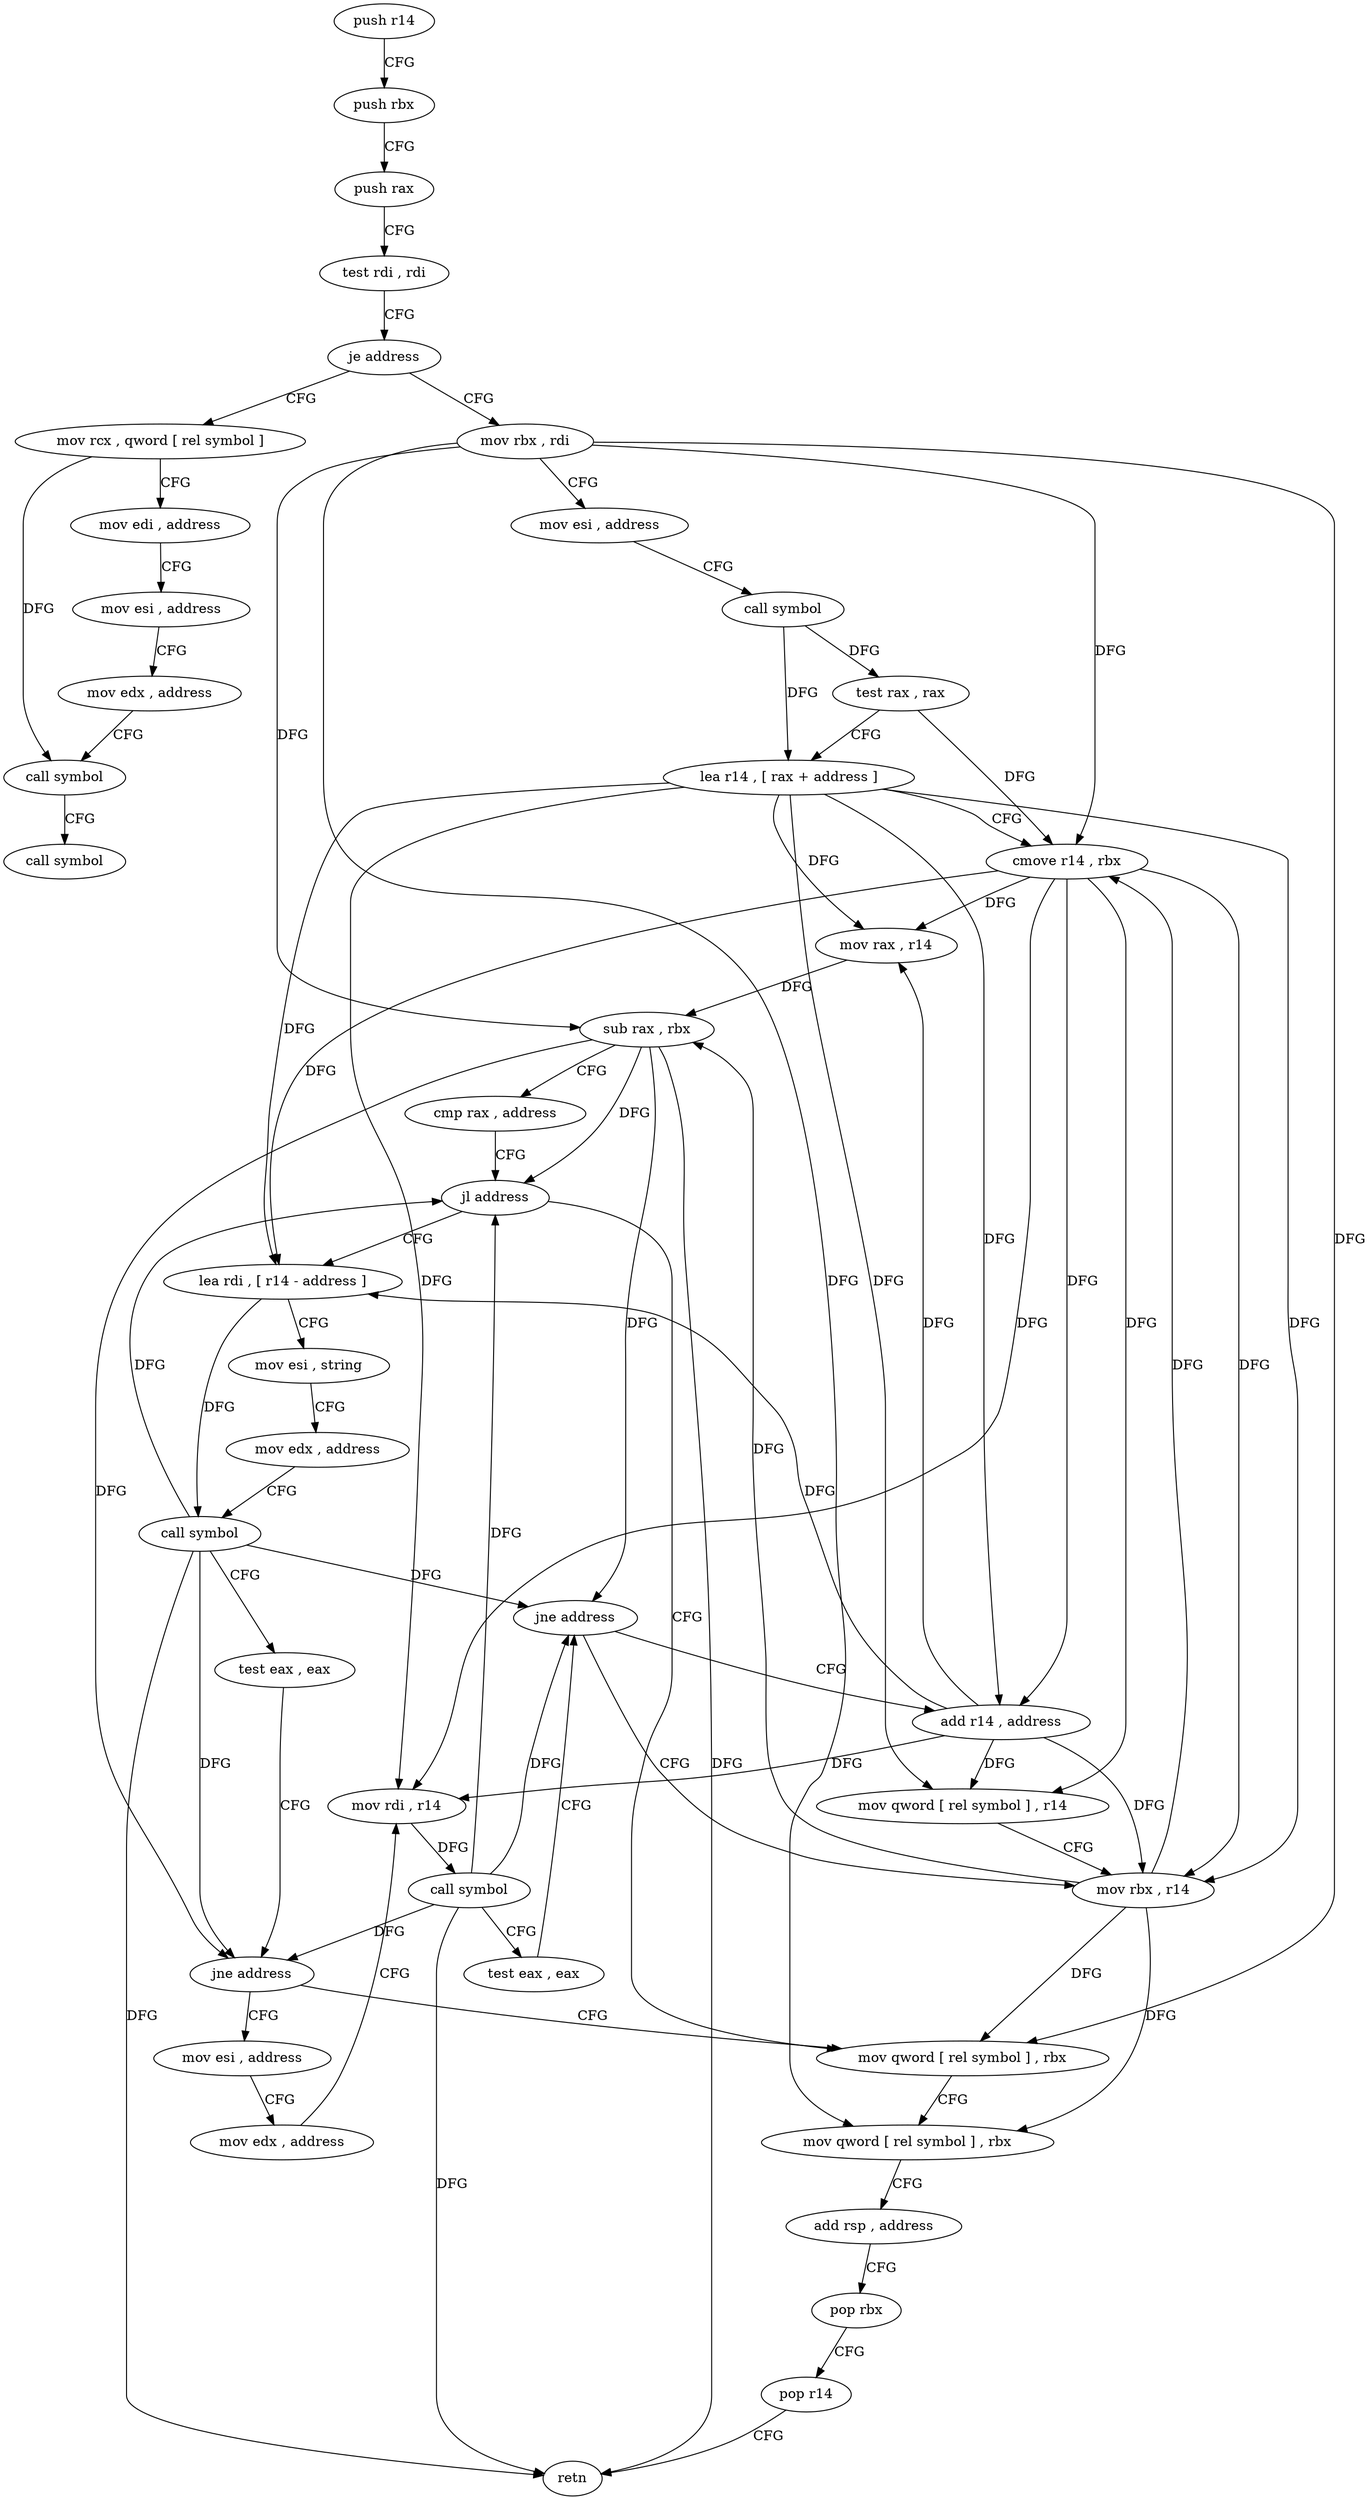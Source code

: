 digraph "func" {
"4212816" [label = "push r14" ]
"4212818" [label = "push rbx" ]
"4212819" [label = "push rax" ]
"4212820" [label = "test rdi , rdi" ]
"4212823" [label = "je address" ]
"4212942" [label = "mov rcx , qword [ rel symbol ]" ]
"4212825" [label = "mov rbx , rdi" ]
"4212949" [label = "mov edi , address" ]
"4212954" [label = "mov esi , address" ]
"4212959" [label = "mov edx , address" ]
"4212964" [label = "call symbol" ]
"4212969" [label = "call symbol" ]
"4212828" [label = "mov esi , address" ]
"4212833" [label = "call symbol" ]
"4212838" [label = "test rax , rax" ]
"4212841" [label = "lea r14 , [ rax + address ]" ]
"4212845" [label = "cmove r14 , rbx" ]
"4212849" [label = "mov rax , r14" ]
"4212852" [label = "sub rax , rbx" ]
"4212855" [label = "cmp rax , address" ]
"4212859" [label = "jl address" ]
"4212920" [label = "mov qword [ rel symbol ] , rbx" ]
"4212861" [label = "lea rdi , [ r14 - address ]" ]
"4212927" [label = "mov qword [ rel symbol ] , rbx" ]
"4212934" [label = "add rsp , address" ]
"4212938" [label = "pop rbx" ]
"4212939" [label = "pop r14" ]
"4212941" [label = "retn" ]
"4212865" [label = "mov esi , string" ]
"4212870" [label = "mov edx , address" ]
"4212875" [label = "call symbol" ]
"4212880" [label = "test eax , eax" ]
"4212882" [label = "jne address" ]
"4212884" [label = "mov esi , address" ]
"4212889" [label = "mov edx , address" ]
"4212894" [label = "mov rdi , r14" ]
"4212897" [label = "call symbol" ]
"4212902" [label = "test eax , eax" ]
"4212904" [label = "jne address" ]
"4212917" [label = "mov rbx , r14" ]
"4212906" [label = "add r14 , address" ]
"4212910" [label = "mov qword [ rel symbol ] , r14" ]
"4212816" -> "4212818" [ label = "CFG" ]
"4212818" -> "4212819" [ label = "CFG" ]
"4212819" -> "4212820" [ label = "CFG" ]
"4212820" -> "4212823" [ label = "CFG" ]
"4212823" -> "4212942" [ label = "CFG" ]
"4212823" -> "4212825" [ label = "CFG" ]
"4212942" -> "4212949" [ label = "CFG" ]
"4212942" -> "4212964" [ label = "DFG" ]
"4212825" -> "4212828" [ label = "CFG" ]
"4212825" -> "4212845" [ label = "DFG" ]
"4212825" -> "4212852" [ label = "DFG" ]
"4212825" -> "4212920" [ label = "DFG" ]
"4212825" -> "4212927" [ label = "DFG" ]
"4212949" -> "4212954" [ label = "CFG" ]
"4212954" -> "4212959" [ label = "CFG" ]
"4212959" -> "4212964" [ label = "CFG" ]
"4212964" -> "4212969" [ label = "CFG" ]
"4212828" -> "4212833" [ label = "CFG" ]
"4212833" -> "4212838" [ label = "DFG" ]
"4212833" -> "4212841" [ label = "DFG" ]
"4212838" -> "4212841" [ label = "CFG" ]
"4212838" -> "4212845" [ label = "DFG" ]
"4212841" -> "4212845" [ label = "CFG" ]
"4212841" -> "4212849" [ label = "DFG" ]
"4212841" -> "4212861" [ label = "DFG" ]
"4212841" -> "4212894" [ label = "DFG" ]
"4212841" -> "4212917" [ label = "DFG" ]
"4212841" -> "4212906" [ label = "DFG" ]
"4212841" -> "4212910" [ label = "DFG" ]
"4212845" -> "4212849" [ label = "DFG" ]
"4212845" -> "4212861" [ label = "DFG" ]
"4212845" -> "4212894" [ label = "DFG" ]
"4212845" -> "4212917" [ label = "DFG" ]
"4212845" -> "4212906" [ label = "DFG" ]
"4212845" -> "4212910" [ label = "DFG" ]
"4212849" -> "4212852" [ label = "DFG" ]
"4212852" -> "4212855" [ label = "CFG" ]
"4212852" -> "4212859" [ label = "DFG" ]
"4212852" -> "4212941" [ label = "DFG" ]
"4212852" -> "4212882" [ label = "DFG" ]
"4212852" -> "4212904" [ label = "DFG" ]
"4212855" -> "4212859" [ label = "CFG" ]
"4212859" -> "4212920" [ label = "CFG" ]
"4212859" -> "4212861" [ label = "CFG" ]
"4212920" -> "4212927" [ label = "CFG" ]
"4212861" -> "4212865" [ label = "CFG" ]
"4212861" -> "4212875" [ label = "DFG" ]
"4212927" -> "4212934" [ label = "CFG" ]
"4212934" -> "4212938" [ label = "CFG" ]
"4212938" -> "4212939" [ label = "CFG" ]
"4212939" -> "4212941" [ label = "CFG" ]
"4212865" -> "4212870" [ label = "CFG" ]
"4212870" -> "4212875" [ label = "CFG" ]
"4212875" -> "4212880" [ label = "CFG" ]
"4212875" -> "4212859" [ label = "DFG" ]
"4212875" -> "4212941" [ label = "DFG" ]
"4212875" -> "4212882" [ label = "DFG" ]
"4212875" -> "4212904" [ label = "DFG" ]
"4212880" -> "4212882" [ label = "CFG" ]
"4212882" -> "4212920" [ label = "CFG" ]
"4212882" -> "4212884" [ label = "CFG" ]
"4212884" -> "4212889" [ label = "CFG" ]
"4212889" -> "4212894" [ label = "CFG" ]
"4212894" -> "4212897" [ label = "DFG" ]
"4212897" -> "4212902" [ label = "CFG" ]
"4212897" -> "4212859" [ label = "DFG" ]
"4212897" -> "4212882" [ label = "DFG" ]
"4212897" -> "4212941" [ label = "DFG" ]
"4212897" -> "4212904" [ label = "DFG" ]
"4212902" -> "4212904" [ label = "CFG" ]
"4212904" -> "4212917" [ label = "CFG" ]
"4212904" -> "4212906" [ label = "CFG" ]
"4212917" -> "4212920" [ label = "DFG" ]
"4212917" -> "4212845" [ label = "DFG" ]
"4212917" -> "4212852" [ label = "DFG" ]
"4212917" -> "4212927" [ label = "DFG" ]
"4212906" -> "4212910" [ label = "DFG" ]
"4212906" -> "4212849" [ label = "DFG" ]
"4212906" -> "4212861" [ label = "DFG" ]
"4212906" -> "4212894" [ label = "DFG" ]
"4212906" -> "4212917" [ label = "DFG" ]
"4212910" -> "4212917" [ label = "CFG" ]
}
